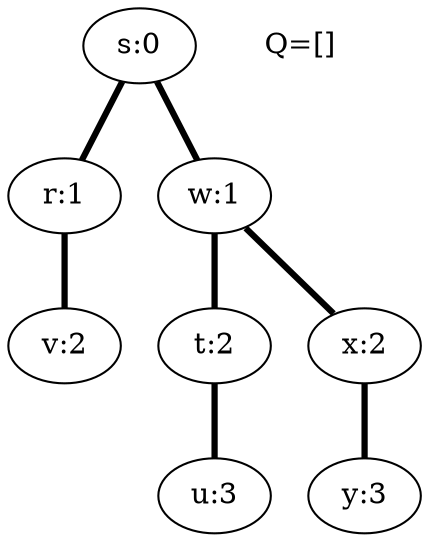 Graph {
r [ label="r:1" ];
s [ label="s:0" ];
t [ label="t:2" ];
u [ label="u:3" ];
v [ label="v:2" ];
w [ label="w:1" ];
x [ label="x:2" ];
y [ label="y:3" ];
r--v[label="", penwidth=3];
s--w[label="", penwidth=3];
s--r[label="", penwidth=3];
t--u[label="", penwidth=3];
w--t[label="", penwidth=3];
w--x[label="", penwidth=3];
x--y[label="", penwidth=3];
legend[label="Q=[]", color=white];
}